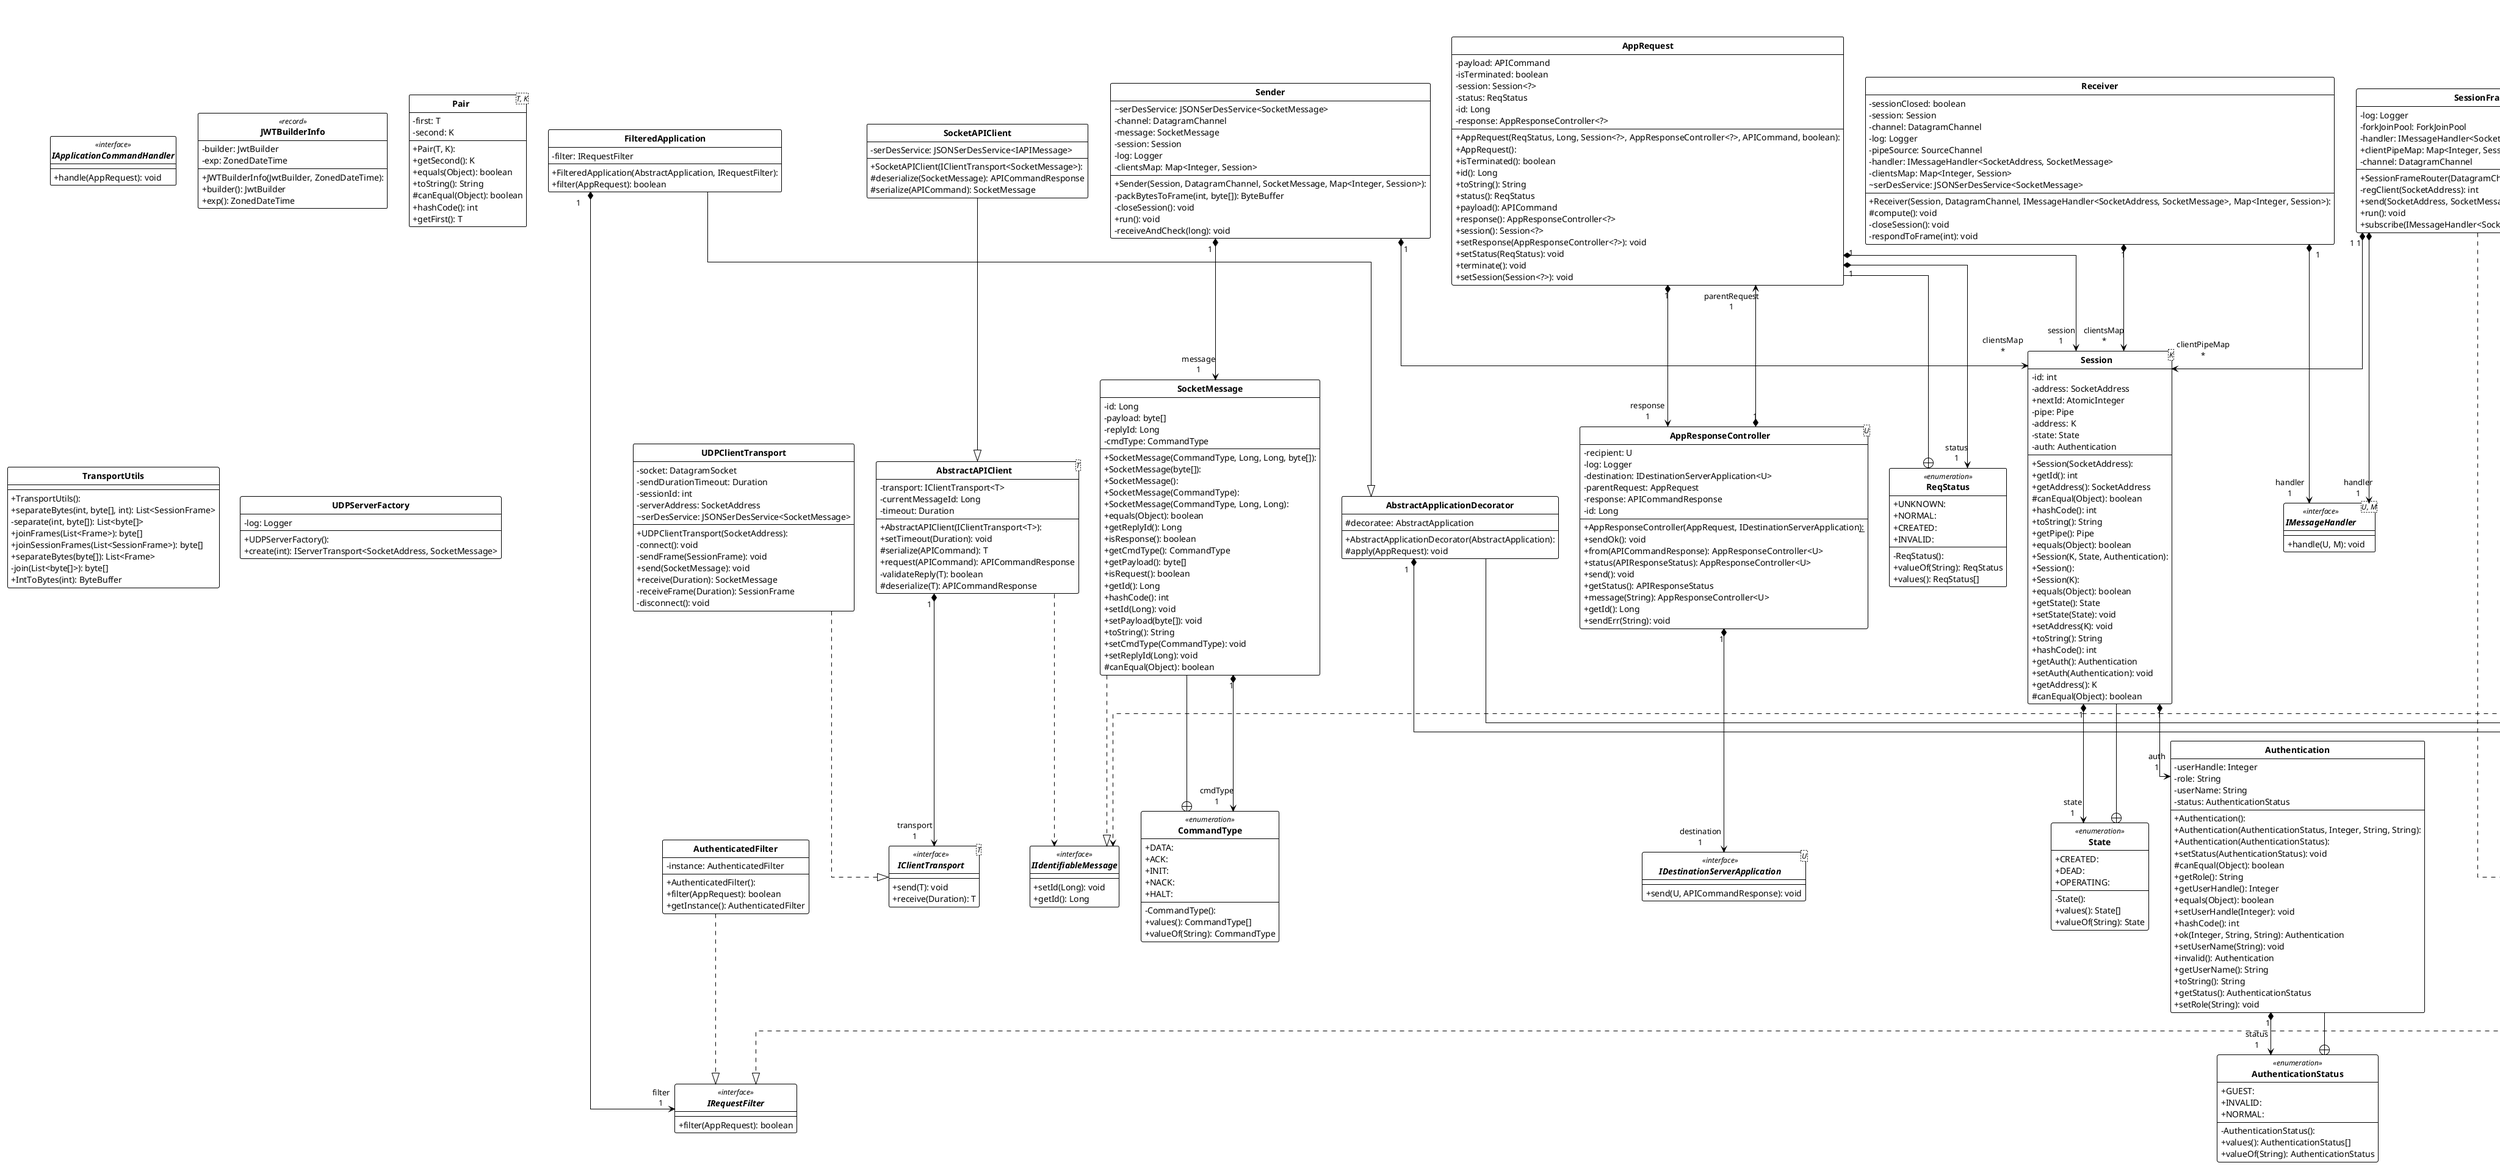 
@startuml

!theme plain
top to bottom direction
skinparam linetype ortho
skinparam classAttributeIconSize 0
hide circle

<style>
classDiagram {
    class {
        header {
            FontStyle bold
        }
    }
}
</style>
!theme plain
top to bottom direction
skinparam linetype ortho

class APIApplication {
  + APIApplication(): 
  + filter(AppRequest): boolean
}
class APICommandAuthenticator<C> {
  # APICommandAuthenticator(): 
  + AUTH_HEADER: String
  + extractAuth(APICommand): C
  + authenticate(APICommand, C): APICommand
}
class AbstractAPIClient<T> {
  + AbstractAPIClient(IClientTransport<T>): 
  - transport: IClientTransport<T>
  - currentMessageId: Long
  - timeout: Duration
  + setTimeout(Duration): void
  # serialize(APICommand): T
  + request(APICommand): APICommandResponse
  - validateReply(T): boolean
  # deserialize(T): APICommandResponse
}
class AbstractApplication {
  + AbstractApplication(): 
  - anyCommandHandler: RequestHandler
  - commandHandlers: Map<Class<APICommand>, RequestHandler>
  - nextApp: AbstractApplication
  - log: Logger
  + on(IApplicationCommandHandler): void
  + on(IApplicationCommandHandler, Class<APICommand>[]): void
  + process(AppRequest): void
  + chain(AbstractApplication): AbstractApplication
  # beforeTermination(AppRequest): void
  - safeProcessCall(AppRequest, Consumer<AppRequest>): void
  + start(): void
  - forwardToNext(AppRequest): void
  # apply(AppRequest): void
  + on(Class<APICommand>, IApplicationCommandHandler): void
}
class AbstractApplicationDecorator {
  + AbstractApplicationDecorator(AbstractApplication): 
  # decoratee: AbstractApplication
  # apply(AppRequest): void
}
class AbstractInputTransportApplication<U, L> {
  + AbstractInputTransportApplication(IServerTransport<U, L>): 
  - log: Logger
  - transport: IServerTransport<U, L>
  - handle(U, L): void
  # supplySession(U, L): Session<U>
  # deserialize(L): APICommand
  + filter(AppRequest): boolean
  + start(): void
}
class AbstractOutputTransportApplication<U, L> {
  + AbstractOutputTransportApplication(IServerTransport<U, L>): 
  - log: Logger
  - transport: IServerTransport<U, L>
  + apply(AppRequest): void
  # supplyResponse(AppRequest): AppResponseController<U>
  # send(U, APICommandResponse): void
  # serialize(APICommandResponse): L
}
class AppRequest {
  + AppRequest(ReqStatus, Long, Session<?>, AppResponseController<?>, APICommand, boolean): 
  + AppRequest(): 
  - payload: APICommand
  - isTerminated: boolean
  - session: Session<?>
  - status: ReqStatus
  - id: Long
  - response: AppResponseController<?>
  + isTerminated(): boolean
  + id(): Long
  + toString(): String
  + status(): ReqStatus
  + payload(): APICommand
  + response(): AppResponseController<?>
  + session(): Session<?>
  + setResponse(AppResponseController<?>): void
  + setStatus(ReqStatus): void
  + terminate(): void
  + setSession(Session<?>): void
}
class AppResponseController<U> {
  + AppResponseController(AppRequest, IDestinationServerApplication<U>): 
  - recipient: U
  - log: Logger
  - destination: IDestinationServerApplication<U>
  - parentRequest: AppRequest
  - response: APICommandResponse
  - id: Long
  + sendOk(): void
  + from(APICommandResponse): AppResponseController<U>
  + status(APIResponseStatus): AppResponseController<U>
  + send(): void
  + getStatus(): APIResponseStatus
  + message(String): AppResponseController<U>
  + getId(): Long
  + sendErr(String): void
}
class ApplicationBuildException {
  + ApplicationBuildException(String): 
}
class AuthenticatedFilter {
  + AuthenticatedFilter(): 
  - instance: AuthenticatedFilter
  + filter(AppRequest): boolean
  + getInstance(): AuthenticatedFilter
}
class Authentication {
  + Authentication(): 
  + Authentication(AuthenticationStatus, Integer, String, String): 
  + Authentication(AuthenticationStatus): 
  - userHandle: Integer
  - role: String
  - userName: String
  - status: AuthenticationStatus
  + setStatus(AuthenticationStatus): void
  # canEqual(Object): boolean
  + getRole(): String
  + getUserHandle(): Integer
  + equals(Object): boolean
  + setUserHandle(Integer): void
  + hashCode(): int
  + ok(Integer, String, String): Authentication
  + setUserName(String): void
  + invalid(): Authentication
  + getUserName(): String
  + toString(): String
  + getStatus(): AuthenticationStatus
  + setRole(String): void
}
class AuthenticationApplication<C, R> {
  + AuthenticationApplication(APICommandAuthenticator<C>, AuthenticationReceiver<C, R>): 
  - log: Logger
  - commandAuthenticator: APICommandAuthenticator<C>
  - authenticationReceiver: AuthenticationReceiver<C, R>
  # apply(AppRequest): void
  - updateSession(AppRequest, Authentication): void
  # loginUser(AppRequest): void
  # registerUser(AppRequest): void
}
interface AuthenticationReceiver<C, R> << interface >> {
  + register(RegisterCommand): R
  + authorize(C): Authentication
  + login(LoginCommand): R
  + requestIdentity(int): DefaultLoginResponse
}
enum AuthenticationStatus << enumeration >> {
  - AuthenticationStatus(): 
  + GUEST: 
  + INVALID: 
  + NORMAL: 
  + values(): AuthenticationStatus[]
  + valueOf(String): AuthenticationStatus
}
class BasicApplication {
  + BasicApplication(): 
}
enum CommandType << enumeration >> {
  - CommandType(): 
  + DATA: 
  + ACK: 
  + INIT: 
  + NACK: 
  + HALT: 
  + values(): CommandType[]
  + valueOf(String): CommandType
}
class DefaultAPICommandAuthenticator {
  - DefaultAPICommandAuthenticator(): 
  - instance: DefaultAPICommandAuthenticator
  + getInstance(): DefaultAPICommandAuthenticator
}
class ErrorHandlingApplication {
  + ErrorHandlingApplication(): 
  + apply(AppRequest): void
  + filter(AppRequest): boolean
}
class Exception {
  + Exception(String, Throwable): 
  + Exception(): 
  + Exception(Throwable): 
  # Exception(String, Throwable, boolean, boolean): 
  + Exception(String): 
  ~ serialVersionUID: long
}
class FilteredApplication {
  + FilteredApplication(AbstractApplication, IRequestFilter): 
  - filter: IRequestFilter
  + filter(AppRequest): boolean
}
class Frame {
  + Frame(long, byte[]): 
  + Frame(long): 
  - id: long
  + PAYLOAD_SIZE: int
  + FIRST_ID: long
  + HEADER_SIZE: int
  + INVALID_ID: long
  - currentPayloadSize: int
  - payload: byte[]
  + MAX_SIZE: int
  + equals(Object): boolean
  # canEqual(Object): boolean
  + fromBytes(byte[]): Frame
  + toBytes(): byte[]
  + getId(): long
  + checkACK(Frame): void
  + argueWithOlga(long, long): void
  + fromChannel(ReadableByteChannel): Frame
  + getCurrentPayloadSize(): int
  + toString(): String
  + getPayload(): byte[]
  + hashCode(): int
}
interface IApplicationCommandHandler << interface >> {
  + handle(AppRequest): void
}
interface IClientTransport<T> << interface >> {
  + send(T): void
  + receive(Duration): T
}
interface IDestinationServerApplication<U> << interface >> {
  + send(U, APICommandResponse): void
}
interface IIdentifiableMessage << interface >> {
  + setId(Long): void
  + getId(): Long
}
interface IMessageHandler<U, M> << interface >> {
  + handle(U, M): void
}
interface IRequestFilter << interface >> {
  + filter(AppRequest): boolean
}
interface IServerTransport<U, L> << interface >> {
  + send(U, L): void
  + subscribe(IMessageHandler<U, L>): void
}
class InvalidCredentialsException {
  + InvalidCredentialsException(String): 
  + InvalidCredentialsException(Throwable): 
}
class JWTAPICommandAuthenticator {
  - JWTAPICommandAuthenticator(): 
  - instance: JWTAPICommandAuthenticator
  + getInstance(): JWTAPICommandAuthenticator
}
class JWTAuthenticationApplication {
  + JWTAuthenticationApplication(APICommandAuthenticator<JWTAuthenticationCredentials>, AuthenticationReceiver<DefaultAuthenticationCredentials, DefaultLoginResponse>, JWTKeyProvider): 
}
class JWTAuthenticationReceiverAdapter {
  + JWTAuthenticationReceiverAdapter(AuthenticationReceiver<DefaultAuthenticationCredentials, DefaultLoginResponse>, JWTKeyProvider): 
  + KID_REFRESH: String
  - ISSUER: String
  - keyProvider: JWTKeyProvider
  + REFRESH_TOKEN_EXP_SECONDS: Integer
  - CLAIM_ROLE: String
  - CLAIM_USERNAME: String
  - decoder: JwtParser
  + ACCESS_TOKEN_EXP_SECONDS: Integer
  + KID_ACCESS: String
  - usedUUID: ConcurrentMap<String, String>
  - db: AuthenticationReceiver<DefaultAuthenticationCredentials, DefaultLoginResponse>
  # createBaseToken(String, Integer): JWTBuilderInfo
  + login(LoginCommand): JWTLoginResponse
  + requestIdentity(int): DefaultLoginResponse
  + authorize(JWTAuthenticationCredentials): Authentication
  # createRefreshToken(DefaultLoginResponse): JWTInfo
  # loginRefresh(RefreshLoginCommand): JWTLoginResponse
  # loginPassword(PasswordLoginCommand): JWTLoginResponse
  + register(RegisterCommand): JWTLoginResponse
  # createAccessToken(DefaultLoginResponse): JWTInfo
}
entity JWTBuilderInfo << record >> {
  + JWTBuilderInfo(JwtBuilder, ZonedDateTime): 
  - builder: JwtBuilder
  - exp: ZonedDateTime
  + builder(): JwtBuilder
  + exp(): ZonedDateTime
}
class JWTHMACKeyProvider {
  + JWTHMACKeyProvider(): 
  + registerGenerate(String): void
}
class JWTKeyProvider {
  + JWTKeyProvider(SignatureAlgorithm): 
  # algorithm: SignatureAlgorithm
  - keyMap: Map<String, Key>
  + register(String, Key): void
  + getDecodeKeyResolver(): SigningKeyResolver
  + registerGenerate(String): void
  + resolveSigningKey(String): Key
  # getKeyMap(): Map<String, Key>
}
class Pair<T, K> {
  + Pair(T, K): 
  - first: T
  - second: K
  + getSecond(): K
  + equals(Object): boolean
  + toString(): String
  # canEqual(Object): boolean
  + hashCode(): int
  + getFirst(): T
}
class Receiver {
  + Receiver(Session, DatagramChannel, IMessageHandler<SocketAddress, SocketMessage>, Map<Integer, Session>): 
  - sessionClosed: boolean
  - session: Session
  - channel: DatagramChannel
  - log: Logger
  - pipeSource: SourceChannel
  - handler: IMessageHandler<SocketAddress, SocketMessage>
  - clientsMap: Map<Integer, Session>
  ~ serDesService: JSONSerDesService<SocketMessage>
  # compute(): void
  - closeSession(): void
  - respondToFrame(int): void
}
enum ReqStatus << enumeration >> {
  - ReqStatus(): 
  + UNKNOWN: 
  + NORMAL: 
  + CREATED: 
  + INVALID: 
  + valueOf(String): ReqStatus
  + values(): ReqStatus[]
}
entity RequestHandler << record >> {
  + RequestHandler(IApplicationCommandHandler, Set<IRequestFilter>): 
  + RequestHandler(IApplicationCommandHandler): 
  - handler: IApplicationCommandHandler
  - filters: Set<IRequestFilter>
  + handle(AppRequest): void
  + handler(): IApplicationCommandHandler
  + filters(): Set<IRequestFilter>
}
class Sender {
  + Sender(Session, DatagramChannel, SocketMessage, Map<Integer, Session>): 
  ~ serDesService: JSONSerDesService<SocketMessage>
  - channel: DatagramChannel
  - message: SocketMessage
  - session: Session
  - log: Logger
  - clientsMap: Map<Integer, Session>
  - packBytesToFrame(int, byte[]): ByteBuffer
  - closeSession(): void
  + run(): void
  - receiveAndCheck(long): void
}
class Session {
  + Session(SocketAddress): 
  - id: int
  - address: SocketAddress
  + nextId: AtomicInteger
  - pipe: Pipe
  + getId(): int
  + getAddress(): SocketAddress
  # canEqual(Object): boolean
  + hashCode(): int
  + toString(): String
  + getPipe(): Pipe
  + equals(Object): boolean
}
class Session<K> {
  + Session(K, State, Authentication): 
  + Session(): 
  + Session(K): 
  - address: K
  - state: State
  - auth: Authentication
  + equals(Object): boolean
  + getState(): State
  + setState(State): void
  + setAddress(K): void
  + toString(): String
  + hashCode(): int
  + getAuth(): Authentication
  + setAuth(Authentication): void
  + getAddress(): K
  # canEqual(Object): boolean
}
class SessionFrame {
  + SessionFrame(int, long, int): 
  + SessionFrame(int, long, byte[], int): 
  + HEADER_SIZE: int
  - sending: int
  + MAX_SIZE: int
  + PAYLOAD_SIZE: int
  - sessionId: int
  + fromBytes(byte[]): SessionFrame
  + fromChannel(ReadableByteChannel): SessionFrame
  + toBytes(): byte[]
  + getSessionId(): int
  + getSending(): int
}
class SessionFrameRouter {
  + SessionFrameRouter(DatagramChannel): 
  - log: Logger
  - forkJoinPool: ForkJoinPool
  - handler: IMessageHandler<SocketAddress, SocketMessage>
  + clientPipeMap: Map<Integer, Session>
  - channel: DatagramChannel
  - regClient(SocketAddress): int
  + send(SocketAddress, SocketMessage): void
  + run(): void
  + subscribe(IMessageHandler<SocketAddress, SocketMessage>): void
}
class SizeLimitException {
  + SizeLimitException(String): 
}
class SocketAPIClient {
  + SocketAPIClient(IClientTransport<SocketMessage>): 
  - serDesService: JSONSerDesService<IAPIMessage>
  # deserialize(SocketMessage): APICommandResponse
  # serialize(APICommand): SocketMessage
}
class SocketMessage {
  + SocketMessage(CommandType, Long, Long, byte[]): 
  + SocketMessage(byte[]): 
  + SocketMessage(): 
  + SocketMessage(CommandType): 
  + SocketMessage(CommandType, Long, Long): 
  - id: Long
  - payload: byte[]
  - replyId: Long
  - cmdType: CommandType
  + equals(Object): boolean
  + getReplyId(): Long
  + isResponse(): boolean
  + getCmdType(): CommandType
  + getPayload(): byte[]
  + isRequest(): boolean
  + getId(): Long
  + hashCode(): int
  + setId(Long): void
  + setPayload(byte[]): void
  + toString(): String
  + setCmdType(CommandType): void
  + setReplyId(Long): void
  # canEqual(Object): boolean
}
enum State << enumeration >> {
  - State(): 
  + CREATED: 
  + DEAD: 
  + OPERATING: 
  + values(): State[]
  + valueOf(String): State
}
enum Status << enumeration >> {
  - Status(): 
  + READINGFINISHED: 
  + EXECUTING: 
  + NETWORK: 
  + READING: 
  + IDLE: 
  + HALT: 
  + SENDING: 
  + values(): Status[]
  + valueOf(String): Status
}
class TransportException {
  + TransportException(String): 
  + TransportException(Throwable): 
  + TransportException(): 
}
class TransportSession {
  + TransportSession(SocketAddress, Status, Pipe, List<Frame>): 
  + TransportSession(SocketAddress, Status, Pipe): 
  - sendFrameList: List<Frame>
  - status: Status
  - pipe: Pipe
  - receiveFrameList: Frame[]
  - consumerAddress: SocketAddress
  + setReceiveFrameList(Frame[]): void
  + getNetworkSession(): TransportSession
  + toString(): String
  + getSendFrameList(): List<Frame>
  + getConsumerAddress(): SocketAddress
  + setStatus(Status): void
  + setPipe(Pipe): void
  + checkFinishReading(): boolean
  + hashCode(): int
  # canEqual(Object): boolean
  + addToList(Frame): boolean
  + getReceiveFrameList(): Frame[]
  + equals(Object): boolean
  + setSendFrameList(List<Frame>): void
  + getPipe(): Pipe
  + setConsumerAddress(SocketAddress): void
  + getStatus(): Status
}
class TransportTimeoutException {
  + TransportTimeoutException(String): 
  + TransportTimeoutException(): 
}
class TransportUtils {
  + TransportUtils(): 
  + separateBytes(int, byte[], int): List<SessionFrame>
  - separate(int, byte[]): List<byte[]>
  + joinFrames(List<Frame>): byte[]
  + joinSessionFrames(List<SessionFrame>): byte[]
  + separateBytes(byte[]): List<Frame>
  - join(List<byte[]>): byte[]
  + IntToBytes(int): ByteBuffer
}
class UDPClientTransport {
  + UDPClientTransport(SocketAddress): 
  - socket: DatagramSocket
  - sendDurationTimeout: Duration
  - sessionId: int
  - serverAddress: SocketAddress
  ~ serDesService: JSONSerDesService<SocketMessage>
  - connect(): void
  - sendFrame(SessionFrame): void
  + send(SocketMessage): void
  + receive(Duration): SocketMessage
  - receiveFrame(Duration): SessionFrame
  - disconnect(): void
}
class UDPInputTransportApplication {
  + UDPInputTransportApplication(IServerTransport<SocketAddress, SocketMessage>): 
  - serDesService: JSONSerDesService<APICommand>
  - log: Logger
  # deserialize(SocketMessage): APICommand
  # supplySession(SocketAddress, SocketMessage): Session<SocketAddress>
}
class UDPOutputTransportApplication {
  + UDPOutputTransportApplication(IServerTransport<SocketAddress, SocketMessage>): 
  - log: Logger
  - serDesService: JSONSerDesService<APICommandResponse>
  # serialize(APICommandResponse): SocketMessage
}
class UDPServerFactory {
  + UDPServerFactory(): 
  - log: Logger
  + create(int): IServerTransport<SocketAddress, SocketMessage>
}
class UserExistsException {
  + UserExistsException(): 
}
class UserNotFoundException {
  + UserNotFoundException(): 
}

APIApplication                      --^  AbstractApplication                
AbstractAPIClient                  "1" *--> "transport\n1" IClientTransport                   
AbstractAPIClient                   ..>  IIdentifiableMessage               
AbstractApplication                 ..^  IRequestFilter                     
AbstractApplication                "1" *--> "commandHandlers\n*" RequestHandler                     
AbstractApplicationDecorator        --^  AbstractApplication                
AbstractApplicationDecorator       "1" *--> "decoratee\n1" AbstractApplication                
AbstractInputTransportApplication   --^  AbstractApplication                
AbstractInputTransportApplication   ..>  IIdentifiableMessage               
AbstractInputTransportApplication  "1" *--> "transport\n1" IServerTransport                   
AbstractOutputTransportApplication  --^  AbstractApplication                
AbstractOutputTransportApplication "1" *--> "transport\n1" IServerTransport                   
AppRequest                         "1" *--> "response\n1" AppResponseController              
AppRequest                         "1" *--> "status\n1" ReqStatus                          
AppRequest                         "1" *--> "session\n1" Session                            
AppResponseController              "1" *--> "parentRequest\n1" AppRequest                         
AppResponseController              "1" *--> "destination\n1" IDestinationServerApplication      
ApplicationBuildException           --^  Exception                          
AuthenticatedFilter                 ..^  IRequestFilter                     
Authentication                     "1" *--> "status\n1" AuthenticationStatus               
AuthenticationApplication          "1" *--> "commandAuthenticator\n1" APICommandAuthenticator            
AuthenticationApplication           --^  AbstractApplication                
AuthenticationApplication          "1" *--> "authenticationReceiver\n1" AuthenticationReceiver             
AuthenticationStatus                +--  Authentication                     
BasicApplication                    --^  AbstractApplication                
CommandType                         +--  SocketMessage                      
DefaultAPICommandAuthenticator      --^  APICommandAuthenticator            
ErrorHandlingApplication            --^  APIApplication                     
FilteredApplication                 --^  AbstractApplicationDecorator       
FilteredApplication                "1" *--> "filter\n1" IRequestFilter                     
InvalidCredentialsException         --^  Exception                          
JWTAPICommandAuthenticator          --^  APICommandAuthenticator            
JWTAuthenticationApplication        --^  AuthenticationApplication          
JWTAuthenticationReceiverAdapter    ..^  AuthenticationReceiver             
JWTAuthenticationReceiverAdapter   "1" *--> "db\n1" AuthenticationReceiver             
JWTAuthenticationReceiverAdapter   "1" *--> "keyProvider\n1" JWTKeyProvider                     
JWTHMACKeyProvider                  --^  JWTKeyProvider                     
Receiver                           "1" *--> "handler\n1" IMessageHandler                    
Receiver                           "1" *--> "clientsMap\n*" Session                            
ReqStatus                           +--  AppRequest                         
Sender                             "1" *--> "clientsMap\n*" Session                            
Sender                             "1" *--> "message\n1" SocketMessage                      
Session                            "1" *--> "auth\n1" Authentication                     
Session                            "1" *--> "state\n1" State                              
SessionFrame                        --^  Frame                              
SessionFrameRouter                 "1" *--> "handler\n1" IMessageHandler                    
SessionFrameRouter                  ..^  IServerTransport                   
SessionFrameRouter                 "1" *--> "clientPipeMap\n*" Session                            
SizeLimitException                  --^  Exception                          
SocketAPIClient                     --^  AbstractAPIClient                  
SocketMessage                      "1" *--> "cmdType\n1" CommandType                        
SocketMessage                       ..^  IIdentifiableMessage               
State                               +--  Session                            
Status                              +--  TransportSession                   
TransportException                  --^  Exception                          
TransportSession                   "1" *--> "receiveFrameList\n*" Frame                              
TransportSession                   "1" *--> "status\n1" Status                             
TransportTimeoutException           --^  Exception                          
UDPClientTransport                  ..^  IClientTransport                   
UDPInputTransportApplication        --^  AbstractInputTransportApplication  
UDPOutputTransportApplication       --^  AbstractOutputTransportApplication 
UserExistsException                 --^  Exception                          
UserNotFoundException               --^  Exception                          
@enduml
